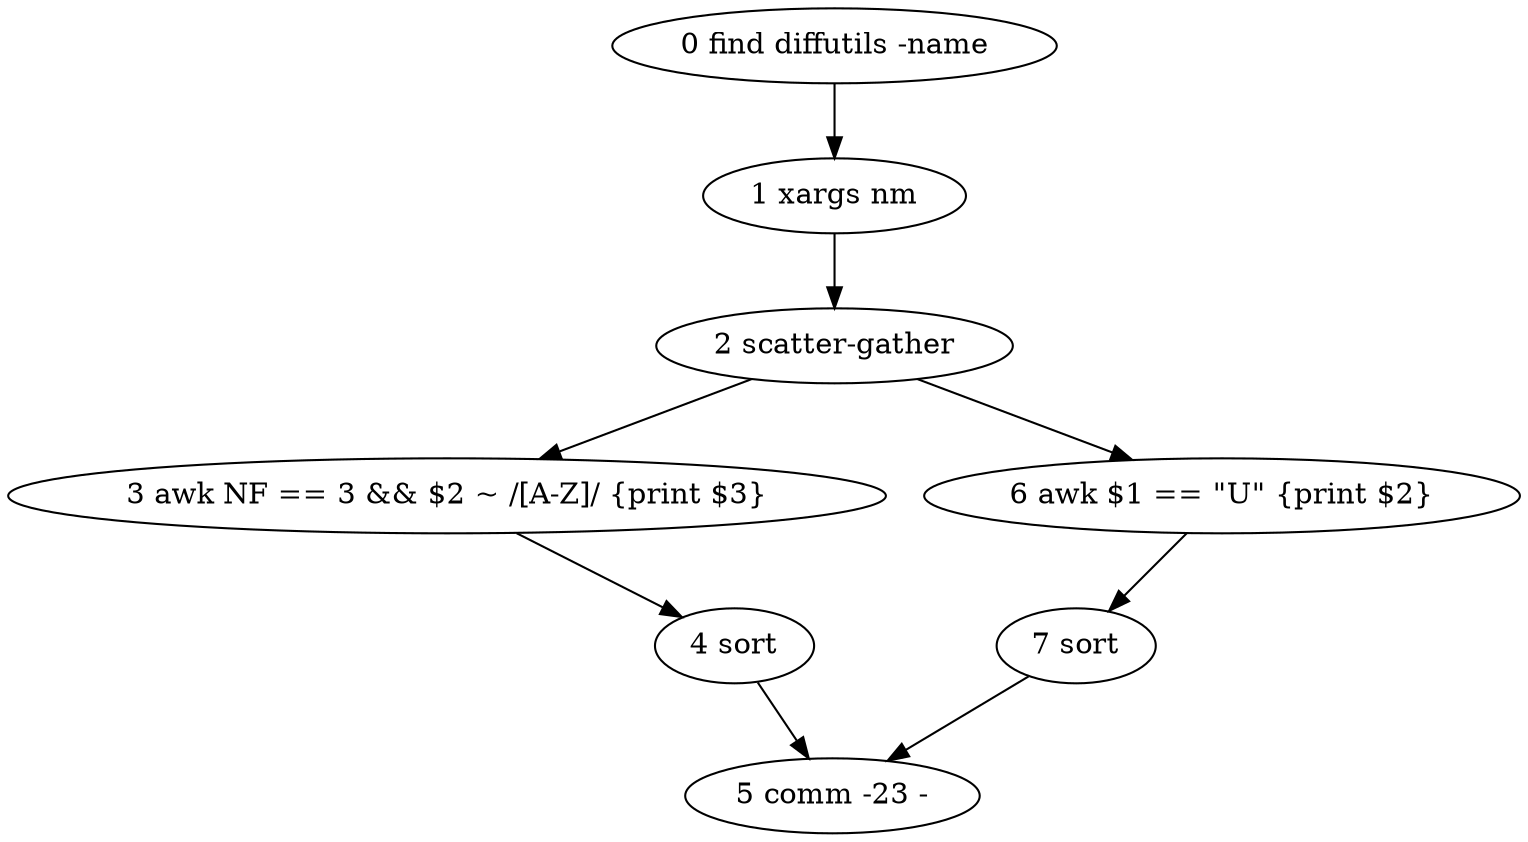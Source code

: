 digraph {
	n0 [label="0 find diffutils -name"];
	n0 -> n1;
	n1 [label="1 xargs nm"];
	n1 -> n2;
	n2 [label="2 scatter-gather"];
	n2 -> n3;
	n2 -> n6;
	n3 [label="3 awk NF == 3 && $2 ~ /[A-Z]/ {print $3}"];
	n3 -> n4;
	n4 [label="4 sort"];
	n4 -> n5;
	n5 [label="5 comm -23 -"];
	n6 [label="6 awk $1 == \"U\" {print $2}"];
	n6 -> n7;
	n7 [label="7 sort"];
	n7 -> n5;
}
